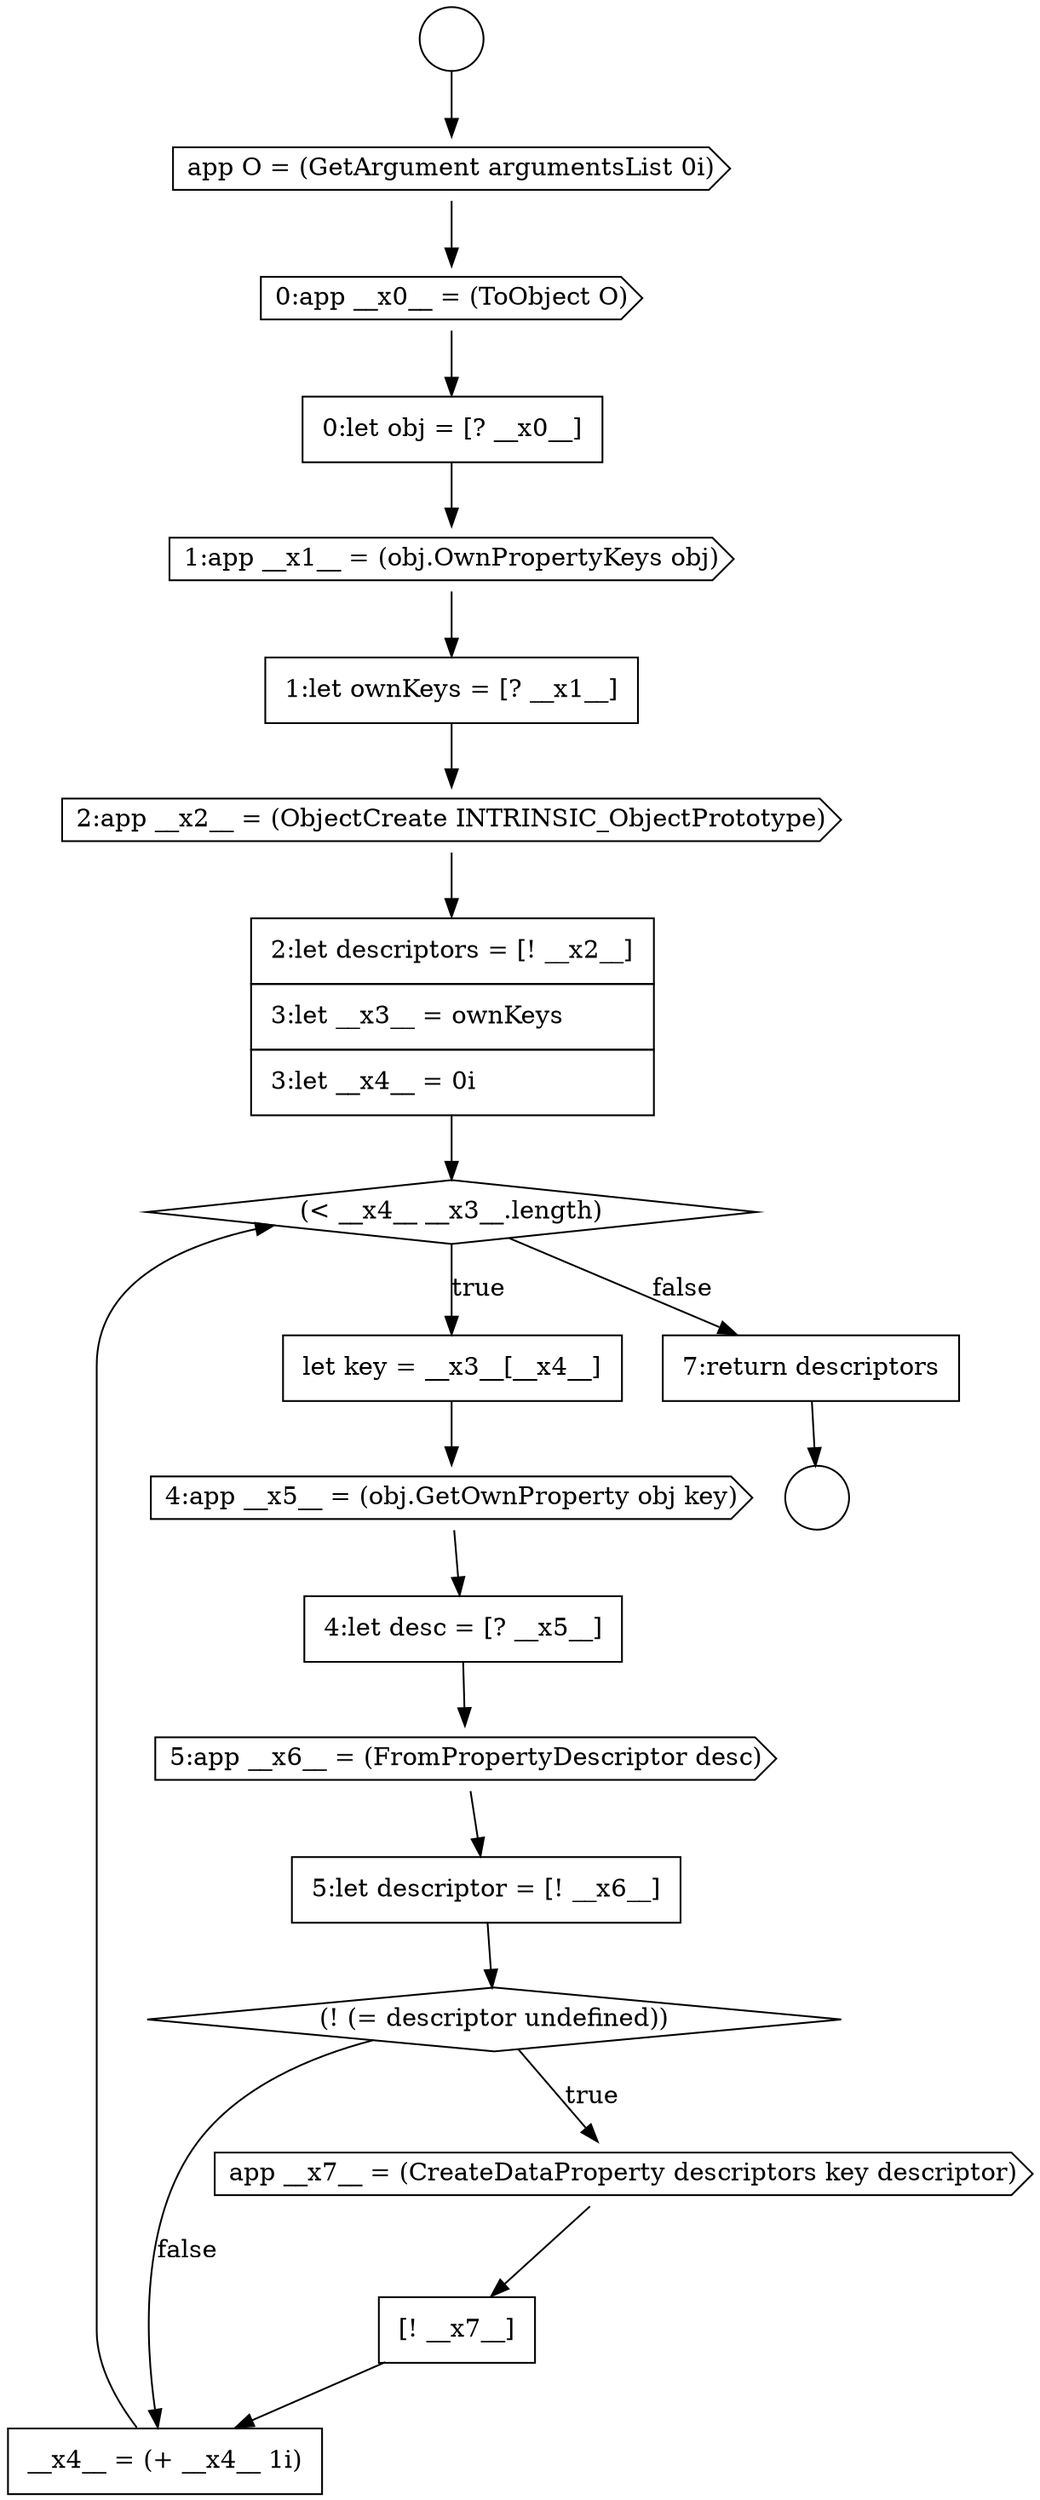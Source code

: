 digraph {
  node11688 [shape=cds, label=<<font color="black">2:app __x2__ = (ObjectCreate INTRINSIC_ObjectPrototype)</font>> color="black" fillcolor="white" style=filled]
  node11696 [shape=diamond, label=<<font color="black">(! (= descriptor undefined))</font>> color="black" fillcolor="white" style=filled]
  node11691 [shape=none, margin=0, label=<<font color="black">
    <table border="0" cellborder="1" cellspacing="0" cellpadding="10">
      <tr><td align="left">let key = __x3__[__x4__]</td></tr>
    </table>
  </font>> color="black" fillcolor="white" style=filled]
  node11683 [shape=cds, label=<<font color="black">app O = (GetArgument argumentsList 0i)</font>> color="black" fillcolor="white" style=filled]
  node11682 [shape=circle label=" " color="black" fillcolor="white" style=filled]
  node11689 [shape=none, margin=0, label=<<font color="black">
    <table border="0" cellborder="1" cellspacing="0" cellpadding="10">
      <tr><td align="left">2:let descriptors = [! __x2__]</td></tr>
      <tr><td align="left">3:let __x3__ = ownKeys</td></tr>
      <tr><td align="left">3:let __x4__ = 0i</td></tr>
    </table>
  </font>> color="black" fillcolor="white" style=filled]
  node11694 [shape=cds, label=<<font color="black">5:app __x6__ = (FromPropertyDescriptor desc)</font>> color="black" fillcolor="white" style=filled]
  node11681 [shape=circle label=" " color="black" fillcolor="white" style=filled]
  node11684 [shape=cds, label=<<font color="black">0:app __x0__ = (ToObject O)</font>> color="black" fillcolor="white" style=filled]
  node11699 [shape=none, margin=0, label=<<font color="black">
    <table border="0" cellborder="1" cellspacing="0" cellpadding="10">
      <tr><td align="left">__x4__ = (+ __x4__ 1i)</td></tr>
    </table>
  </font>> color="black" fillcolor="white" style=filled]
  node11687 [shape=none, margin=0, label=<<font color="black">
    <table border="0" cellborder="1" cellspacing="0" cellpadding="10">
      <tr><td align="left">1:let ownKeys = [? __x1__]</td></tr>
    </table>
  </font>> color="black" fillcolor="white" style=filled]
  node11698 [shape=none, margin=0, label=<<font color="black">
    <table border="0" cellborder="1" cellspacing="0" cellpadding="10">
      <tr><td align="left">[! __x7__]</td></tr>
    </table>
  </font>> color="black" fillcolor="white" style=filled]
  node11692 [shape=cds, label=<<font color="black">4:app __x5__ = (obj.GetOwnProperty obj key)</font>> color="black" fillcolor="white" style=filled]
  node11693 [shape=none, margin=0, label=<<font color="black">
    <table border="0" cellborder="1" cellspacing="0" cellpadding="10">
      <tr><td align="left">4:let desc = [? __x5__]</td></tr>
    </table>
  </font>> color="black" fillcolor="white" style=filled]
  node11686 [shape=cds, label=<<font color="black">1:app __x1__ = (obj.OwnPropertyKeys obj)</font>> color="black" fillcolor="white" style=filled]
  node11697 [shape=cds, label=<<font color="black">app __x7__ = (CreateDataProperty descriptors key descriptor)</font>> color="black" fillcolor="white" style=filled]
  node11685 [shape=none, margin=0, label=<<font color="black">
    <table border="0" cellborder="1" cellspacing="0" cellpadding="10">
      <tr><td align="left">0:let obj = [? __x0__]</td></tr>
    </table>
  </font>> color="black" fillcolor="white" style=filled]
  node11700 [shape=none, margin=0, label=<<font color="black">
    <table border="0" cellborder="1" cellspacing="0" cellpadding="10">
      <tr><td align="left">7:return descriptors</td></tr>
    </table>
  </font>> color="black" fillcolor="white" style=filled]
  node11690 [shape=diamond, label=<<font color="black">(&lt; __x4__ __x3__.length)</font>> color="black" fillcolor="white" style=filled]
  node11695 [shape=none, margin=0, label=<<font color="black">
    <table border="0" cellborder="1" cellspacing="0" cellpadding="10">
      <tr><td align="left">5:let descriptor = [! __x6__]</td></tr>
    </table>
  </font>> color="black" fillcolor="white" style=filled]
  node11684 -> node11685 [ color="black"]
  node11691 -> node11692 [ color="black"]
  node11697 -> node11698 [ color="black"]
  node11693 -> node11694 [ color="black"]
  node11683 -> node11684 [ color="black"]
  node11686 -> node11687 [ color="black"]
  node11692 -> node11693 [ color="black"]
  node11695 -> node11696 [ color="black"]
  node11688 -> node11689 [ color="black"]
  node11690 -> node11691 [label=<<font color="black">true</font>> color="black"]
  node11690 -> node11700 [label=<<font color="black">false</font>> color="black"]
  node11699 -> node11690 [ color="black"]
  node11698 -> node11699 [ color="black"]
  node11689 -> node11690 [ color="black"]
  node11696 -> node11697 [label=<<font color="black">true</font>> color="black"]
  node11696 -> node11699 [label=<<font color="black">false</font>> color="black"]
  node11687 -> node11688 [ color="black"]
  node11681 -> node11683 [ color="black"]
  node11685 -> node11686 [ color="black"]
  node11700 -> node11682 [ color="black"]
  node11694 -> node11695 [ color="black"]
}
